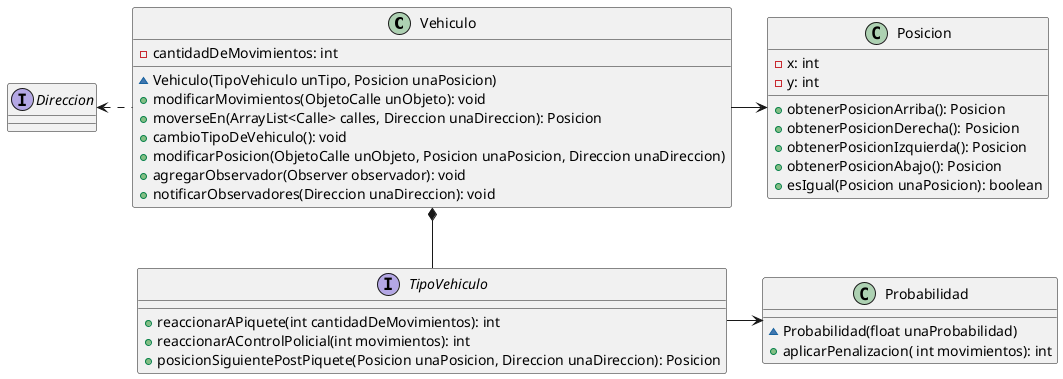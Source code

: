 @startuml

class Vehiculo {
    - cantidadDeMovimientos: int
    ~ Vehiculo(TipoVehiculo unTipo, Posicion unaPosicion)
    + modificarMovimientos(ObjetoCalle unObjeto): void
    + moverseEn(ArrayList<Calle> calles, Direccion unaDireccion): Posicion
    + cambioTipoDeVehiculo(): void
    + modificarPosicion(ObjetoCalle unObjeto, Posicion unaPosicion, Direccion unaDireccion)
    + agregarObservador(Observer observador): void
    + notificarObservadores(Direccion unaDireccion): void
}

interface TipoVehiculo {
    + reaccionarAPiquete(int cantidadDeMovimientos): int
    + reaccionarAControlPolicial(int movimientos): int
    + posicionSiguientePostPiquete(Posicion unaPosicion, Direccion unaDireccion): Posicion
}

class Posicion {
    - x: int
    - y: int
    + obtenerPosicionArriba(): Posicion
    + obtenerPosicionDerecha(): Posicion
    + obtenerPosicionIzquierda(): Posicion
    + obtenerPosicionAbajo(): Posicion
    + esIgual(Posicion unaPosicion): boolean
}

class Probabilidad {
    ~ Probabilidad(float unaProbabilidad)
    + aplicarPenalizacion( int movimientos): int
}
Interface Direccion {
}

Direccion <. Vehiculo
Vehiculo -> Posicion
Vehiculo *-- TipoVehiculo
TipoVehiculo -> Probabilidad

@enduml